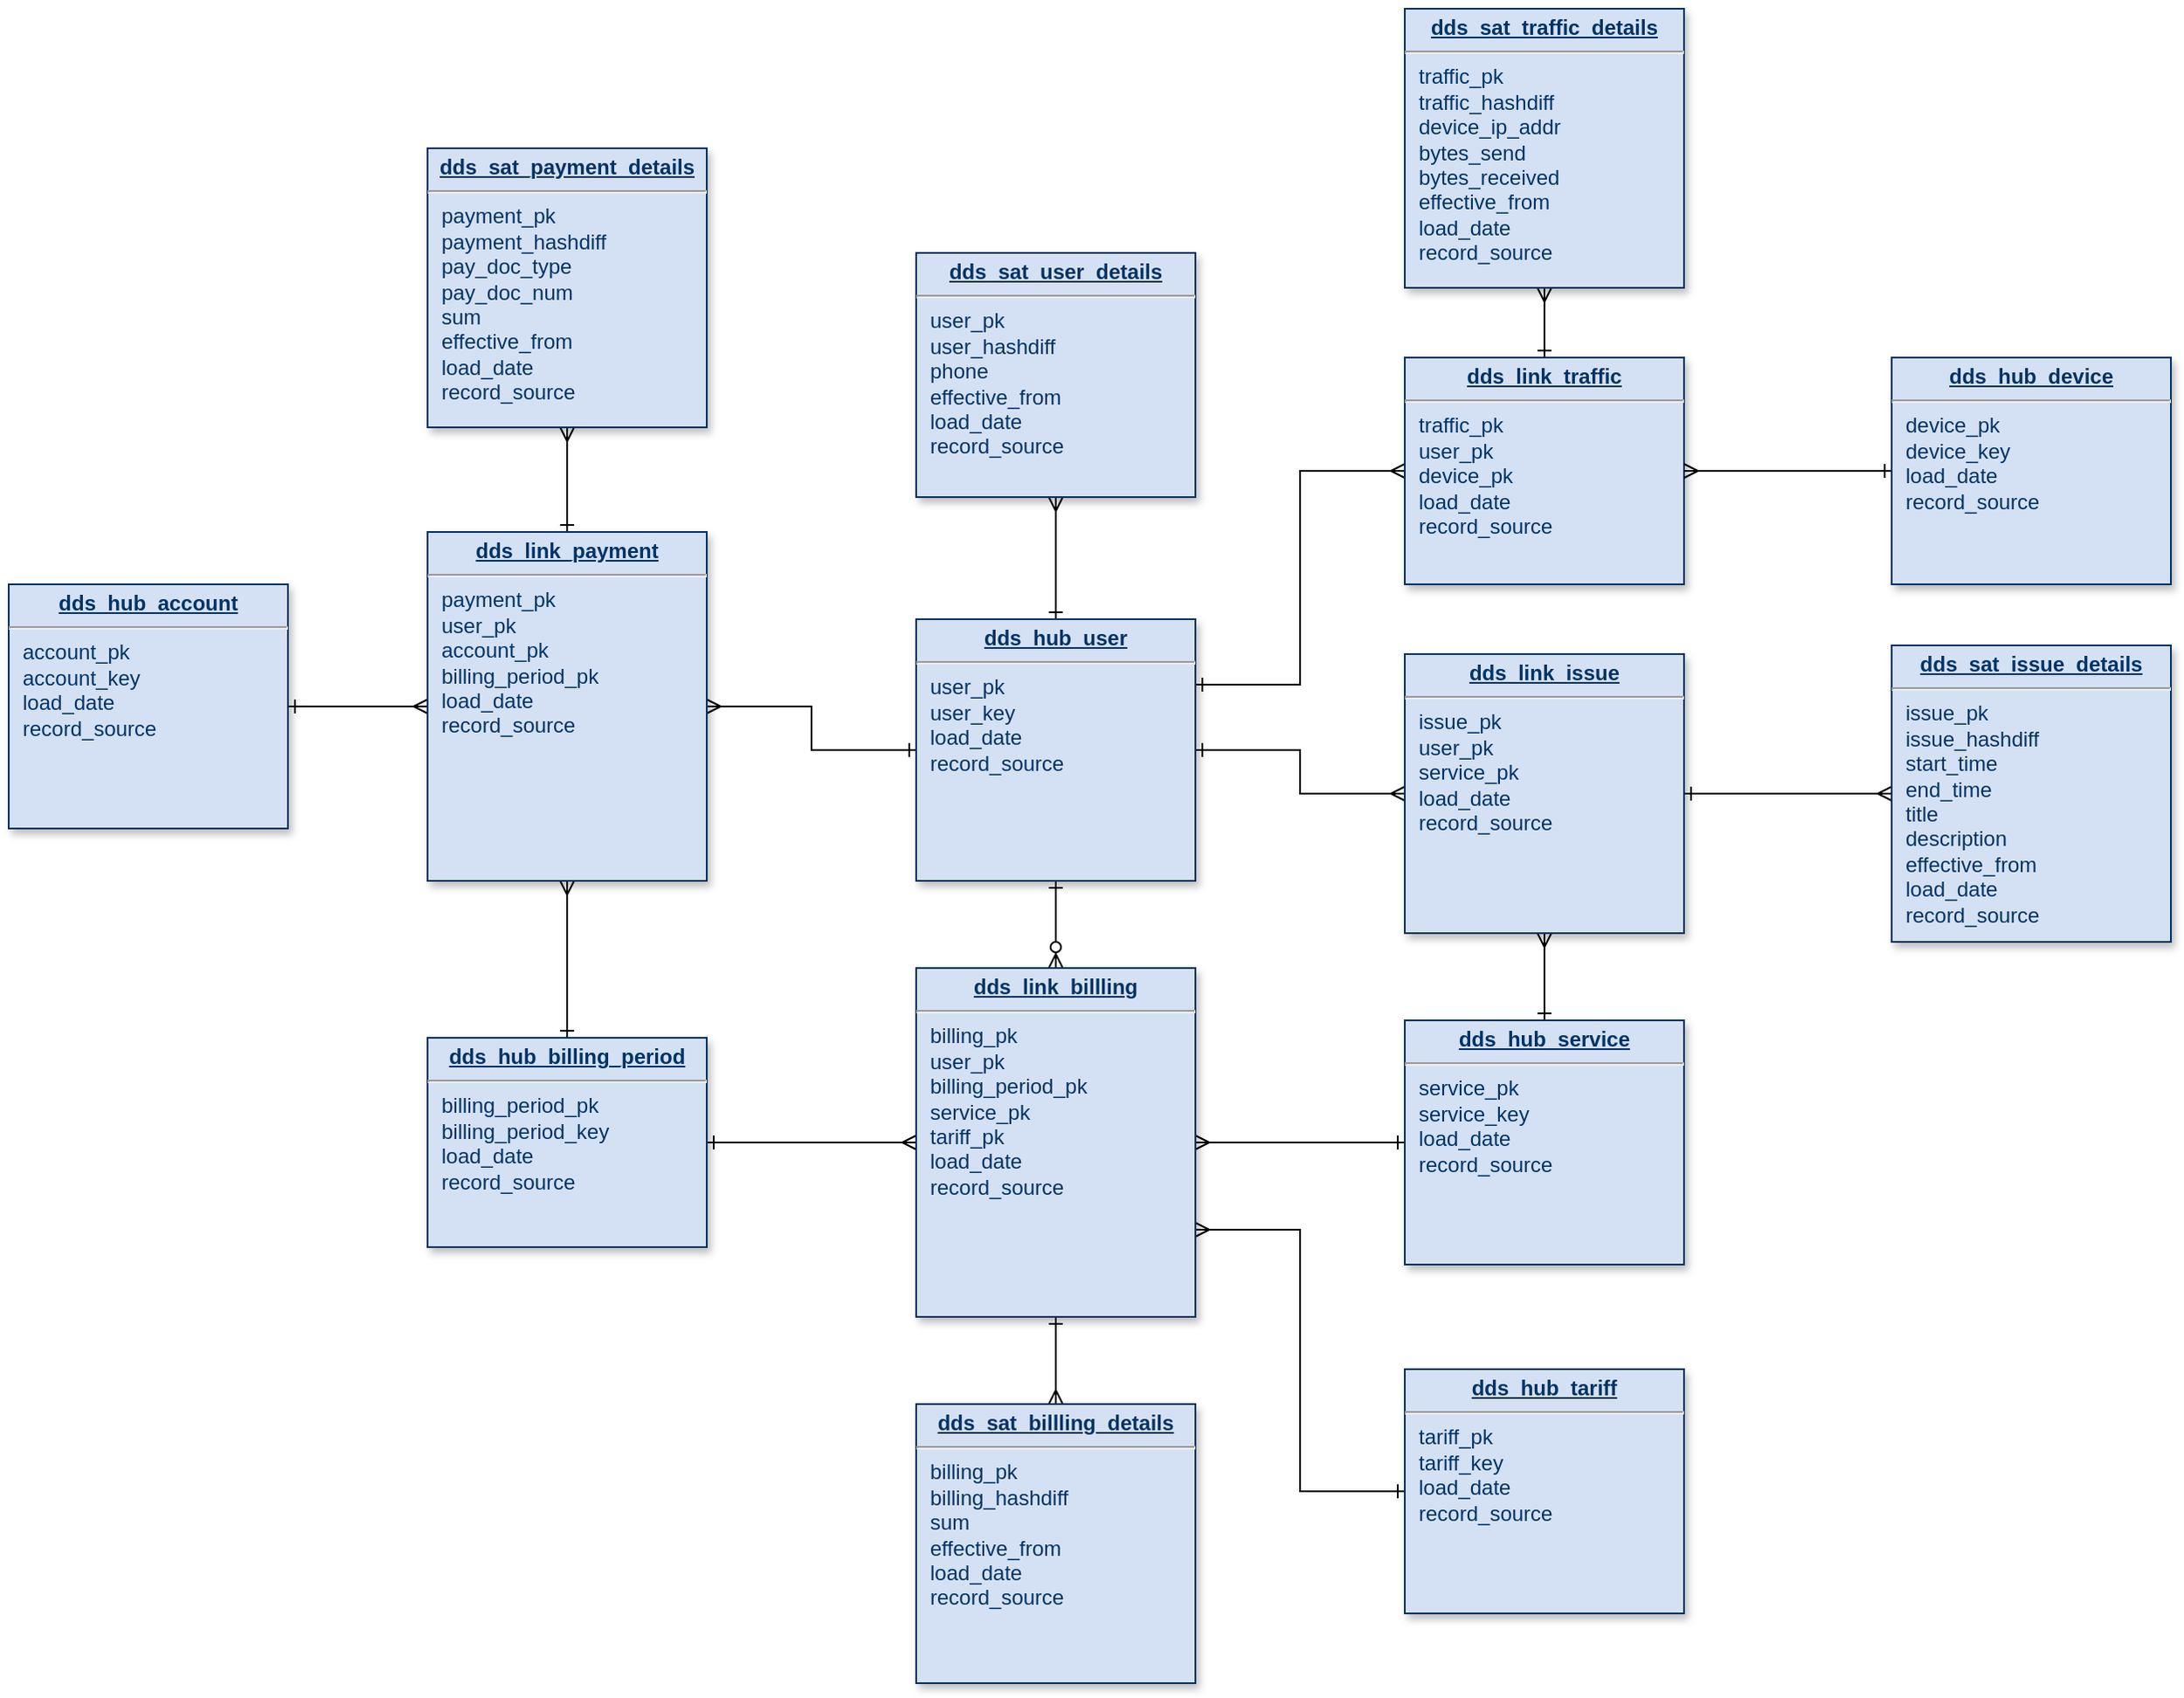 <mxfile version="14.6.1" type="device"><diagram name="Page-1" id="efa7a0a1-bf9b-a30e-e6df-94a7791c09e9"><mxGraphModel dx="1350" dy="804" grid="1" gridSize="10" guides="1" tooltips="1" connect="1" arrows="1" fold="1" page="1" pageScale="1" pageWidth="826" pageHeight="1169" background="#ffffff" math="0" shadow="0"><root><mxCell id="0"/><mxCell id="1" parent="0"/><mxCell id="wcHGb2fPxgw_pSN6tbh8-22" style="edgeStyle=orthogonalEdgeStyle;rounded=0;orthogonalLoop=1;jettySize=auto;html=1;entryX=0.5;entryY=0;entryDx=0;entryDy=0;startArrow=ERone;startFill=0;endArrow=ERzeroToMany;endFill=1;" edge="1" parent="1" source="osu4zQqXLZGKp-EaHMe_-114" target="wcHGb2fPxgw_pSN6tbh8-12"><mxGeometry relative="1" as="geometry"/></mxCell><mxCell id="wcHGb2fPxgw_pSN6tbh8-44" style="edgeStyle=orthogonalEdgeStyle;rounded=0;orthogonalLoop=1;jettySize=auto;html=1;entryX=1;entryY=0.5;entryDx=0;entryDy=0;startArrow=ERone;startFill=0;endArrow=ERmany;endFill=0;" edge="1" parent="1" source="osu4zQqXLZGKp-EaHMe_-114" target="osu4zQqXLZGKp-EaHMe_-119"><mxGeometry relative="1" as="geometry"/></mxCell><mxCell id="wcHGb2fPxgw_pSN6tbh8-53" style="edgeStyle=orthogonalEdgeStyle;rounded=0;orthogonalLoop=1;jettySize=auto;html=1;entryX=0.5;entryY=1;entryDx=0;entryDy=0;startArrow=ERone;startFill=0;endArrow=ERmany;endFill=0;" edge="1" parent="1" source="osu4zQqXLZGKp-EaHMe_-114" target="wcHGb2fPxgw_pSN6tbh8-1"><mxGeometry relative="1" as="geometry"/></mxCell><mxCell id="wcHGb2fPxgw_pSN6tbh8-57" style="edgeStyle=orthogonalEdgeStyle;rounded=0;orthogonalLoop=1;jettySize=auto;html=1;entryX=0;entryY=0.5;entryDx=0;entryDy=0;startArrow=ERone;startFill=0;endArrow=ERmany;endFill=0;" edge="1" parent="1" source="osu4zQqXLZGKp-EaHMe_-114" target="wcHGb2fPxgw_pSN6tbh8-25"><mxGeometry relative="1" as="geometry"/></mxCell><mxCell id="wcHGb2fPxgw_pSN6tbh8-58" style="edgeStyle=orthogonalEdgeStyle;rounded=0;orthogonalLoop=1;jettySize=auto;html=1;exitX=1;exitY=0.25;exitDx=0;exitDy=0;entryX=0;entryY=0.5;entryDx=0;entryDy=0;startArrow=ERone;startFill=0;endArrow=ERmany;endFill=0;" edge="1" parent="1" source="osu4zQqXLZGKp-EaHMe_-114" target="wcHGb2fPxgw_pSN6tbh8-32"><mxGeometry relative="1" as="geometry"/></mxCell><mxCell id="osu4zQqXLZGKp-EaHMe_-114" value="&lt;p style=&quot;margin: 0px ; margin-top: 4px ; text-align: center ; text-decoration: underline&quot;&gt;&lt;strong&gt;dds_hub_user&lt;br&gt;&lt;/strong&gt;&lt;/p&gt;&lt;hr&gt;&lt;p style=&quot;margin: 0px ; margin-left: 8px&quot;&gt;user_pk&lt;/p&gt;&lt;p style=&quot;margin: 0px ; margin-left: 8px&quot;&gt;user_key&lt;/p&gt;&lt;p style=&quot;margin: 0px ; margin-left: 8px&quot;&gt;load_date&lt;/p&gt;&lt;p style=&quot;margin: 0px ; margin-left: 8px&quot;&gt;record_source&lt;br&gt;&lt;/p&gt;" style="verticalAlign=top;align=left;overflow=fill;fontSize=12;fontFamily=Helvetica;html=1;strokeColor=#003366;shadow=1;fillColor=#D4E1F5;fontColor=#003366" parent="1" vertex="1"><mxGeometry x="600" y="390" width="160" height="150" as="geometry"/></mxCell><mxCell id="wcHGb2fPxgw_pSN6tbh8-20" style="edgeStyle=orthogonalEdgeStyle;rounded=0;orthogonalLoop=1;jettySize=auto;html=1;entryX=0;entryY=0.5;entryDx=0;entryDy=0;startArrow=ERone;startFill=0;endArrow=ERmany;endFill=0;" edge="1" parent="1" source="osu4zQqXLZGKp-EaHMe_-117" target="osu4zQqXLZGKp-EaHMe_-119"><mxGeometry relative="1" as="geometry"/></mxCell><mxCell id="osu4zQqXLZGKp-EaHMe_-117" value="&lt;p style=&quot;margin: 0px ; margin-top: 4px ; text-align: center ; text-decoration: underline&quot;&gt;&lt;strong&gt;dds_hub_account&lt;br&gt;&lt;/strong&gt;&lt;/p&gt;&lt;hr&gt;&lt;p style=&quot;margin: 0px ; margin-left: 8px&quot;&gt;account_pk&lt;/p&gt;&lt;p style=&quot;margin: 0px ; margin-left: 8px&quot;&gt;account_key&lt;/p&gt;&lt;p style=&quot;margin: 0px ; margin-left: 8px&quot;&gt;load_date&lt;/p&gt;&lt;p style=&quot;margin: 0px ; margin-left: 8px&quot;&gt;record_source&lt;br&gt;&lt;/p&gt;" style="verticalAlign=top;align=left;overflow=fill;fontSize=12;fontFamily=Helvetica;html=1;strokeColor=#003366;shadow=1;fillColor=#D4E1F5;fontColor=#003366" parent="1" vertex="1"><mxGeometry x="80" y="370" width="160" height="140" as="geometry"/></mxCell><mxCell id="wcHGb2fPxgw_pSN6tbh8-45" style="edgeStyle=orthogonalEdgeStyle;rounded=0;orthogonalLoop=1;jettySize=auto;html=1;entryX=0.5;entryY=1;entryDx=0;entryDy=0;startArrow=ERone;startFill=0;endArrow=ERmany;endFill=0;" edge="1" parent="1" source="osu4zQqXLZGKp-EaHMe_-118" target="osu4zQqXLZGKp-EaHMe_-119"><mxGeometry relative="1" as="geometry"/></mxCell><mxCell id="wcHGb2fPxgw_pSN6tbh8-46" style="edgeStyle=orthogonalEdgeStyle;rounded=0;orthogonalLoop=1;jettySize=auto;html=1;startArrow=ERone;startFill=0;endArrow=ERmany;endFill=0;" edge="1" parent="1" source="osu4zQqXLZGKp-EaHMe_-118" target="wcHGb2fPxgw_pSN6tbh8-12"><mxGeometry relative="1" as="geometry"/></mxCell><mxCell id="osu4zQqXLZGKp-EaHMe_-118" value="&lt;p style=&quot;margin: 0px ; margin-top: 4px ; text-align: center ; text-decoration: underline&quot;&gt;&lt;strong&gt;dds_hub_billing_period&lt;br&gt;&lt;/strong&gt;&lt;/p&gt;&lt;hr&gt;&lt;p style=&quot;margin: 0px ; margin-left: 8px&quot;&gt;billing_period_pk&lt;/p&gt;&lt;p style=&quot;margin: 0px ; margin-left: 8px&quot;&gt;billing_period_key&lt;/p&gt;&lt;p style=&quot;margin: 0px ; margin-left: 8px&quot;&gt;load_date&lt;/p&gt;&lt;p style=&quot;margin: 0px ; margin-left: 8px&quot;&gt;record_source&lt;br&gt;&lt;/p&gt;" style="verticalAlign=top;align=left;overflow=fill;fontSize=12;fontFamily=Helvetica;html=1;strokeColor=#003366;shadow=1;fillColor=#D4E1F5;fontColor=#003366" parent="1" vertex="1"><mxGeometry x="320" y="630" width="160" height="120" as="geometry"/></mxCell><mxCell id="wcHGb2fPxgw_pSN6tbh8-43" style="edgeStyle=orthogonalEdgeStyle;rounded=0;orthogonalLoop=1;jettySize=auto;html=1;entryX=0.5;entryY=1;entryDx=0;entryDy=0;startArrow=ERone;startFill=0;endArrow=ERmany;endFill=0;" edge="1" parent="1" source="osu4zQqXLZGKp-EaHMe_-119" target="wcHGb2fPxgw_pSN6tbh8-4"><mxGeometry relative="1" as="geometry"/></mxCell><mxCell id="osu4zQqXLZGKp-EaHMe_-119" value="&lt;p style=&quot;margin: 0px ; margin-top: 4px ; text-align: center ; text-decoration: underline&quot;&gt;&lt;strong&gt;dds_link_payment&lt;br&gt;&lt;/strong&gt;&lt;/p&gt;&lt;hr&gt;&lt;p style=&quot;margin: 0px ; margin-left: 8px&quot;&gt;payment_pk&lt;/p&gt;&lt;p style=&quot;margin: 0px ; margin-left: 8px&quot;&gt;user_pk&lt;/p&gt;&lt;p style=&quot;margin: 0px ; margin-left: 8px&quot;&gt;account_pk&lt;/p&gt;&lt;p style=&quot;margin: 0px ; margin-left: 8px&quot;&gt;billing_period_pk&lt;/p&gt;&lt;p style=&quot;margin: 0px ; margin-left: 8px&quot;&gt;load_date&lt;/p&gt;&lt;p style=&quot;margin: 0px ; margin-left: 8px&quot;&gt;record_source&lt;br&gt;&lt;/p&gt;" style="verticalAlign=top;align=left;overflow=fill;fontSize=12;fontFamily=Helvetica;html=1;strokeColor=#003366;shadow=1;fillColor=#D4E1F5;fontColor=#003366" parent="1" vertex="1"><mxGeometry x="320" y="340" width="160" height="200" as="geometry"/></mxCell><mxCell id="wcHGb2fPxgw_pSN6tbh8-1" value="&lt;p style=&quot;margin: 0px ; margin-top: 4px ; text-align: center ; text-decoration: underline&quot;&gt;&lt;strong&gt;dds_sat_user_details&lt;br&gt;&lt;/strong&gt;&lt;/p&gt;&lt;hr&gt;&lt;p style=&quot;margin: 0px ; margin-left: 8px&quot;&gt;user_pk&lt;/p&gt;&lt;p style=&quot;margin: 0px ; margin-left: 8px&quot;&gt;user_hashdiff&lt;br&gt;&lt;/p&gt;&lt;p style=&quot;margin: 0px ; margin-left: 8px&quot;&gt;phone&lt;/p&gt;&lt;p style=&quot;margin: 0px ; margin-left: 8px&quot;&gt;effective_from&lt;br&gt;&lt;/p&gt;&lt;p style=&quot;margin: 0px ; margin-left: 8px&quot;&gt;load_date&lt;/p&gt;&lt;p style=&quot;margin: 0px ; margin-left: 8px&quot;&gt;record_source&lt;br&gt;&lt;/p&gt;" style="verticalAlign=top;align=left;overflow=fill;fontSize=12;fontFamily=Helvetica;html=1;strokeColor=#003366;shadow=1;fillColor=#D4E1F5;fontColor=#003366" vertex="1" parent="1"><mxGeometry x="600" y="180" width="160" height="140" as="geometry"/></mxCell><mxCell id="wcHGb2fPxgw_pSN6tbh8-4" value="&lt;p style=&quot;margin: 0px ; margin-top: 4px ; text-align: center ; text-decoration: underline&quot;&gt;&lt;strong&gt;dds_sat_payment_details&lt;br&gt;&lt;/strong&gt;&lt;/p&gt;&lt;hr&gt;&lt;p style=&quot;margin: 0px ; margin-left: 8px&quot;&gt;payment_pk&lt;/p&gt;&lt;p style=&quot;margin: 0px ; margin-left: 8px&quot;&gt;payment_hashdiff&lt;br&gt;&lt;/p&gt;&lt;p style=&quot;margin: 0px ; margin-left: 8px&quot;&gt;pay_doc_type&lt;/p&gt;&lt;p style=&quot;margin: 0px ; margin-left: 8px&quot;&gt;pay_doc_num&lt;/p&gt;&lt;p style=&quot;margin: 0px ; margin-left: 8px&quot;&gt;sum&lt;/p&gt;&lt;p style=&quot;margin: 0px ; margin-left: 8px&quot;&gt;effective_from&lt;/p&gt;&lt;p style=&quot;margin: 0px ; margin-left: 8px&quot;&gt;load_date&lt;br&gt;&lt;/p&gt;&lt;p style=&quot;margin: 0px ; margin-left: 8px&quot;&gt;record_source&lt;br&gt;&lt;/p&gt;" style="verticalAlign=top;align=left;overflow=fill;fontSize=12;fontFamily=Helvetica;html=1;strokeColor=#003366;shadow=1;fillColor=#D4E1F5;fontColor=#003366" vertex="1" parent="1"><mxGeometry x="320" y="120" width="160" height="160" as="geometry"/></mxCell><mxCell id="wcHGb2fPxgw_pSN6tbh8-49" style="edgeStyle=orthogonalEdgeStyle;rounded=0;orthogonalLoop=1;jettySize=auto;html=1;entryX=1;entryY=0.5;entryDx=0;entryDy=0;startArrow=ERone;startFill=0;endArrow=ERmany;endFill=0;" edge="1" parent="1" source="wcHGb2fPxgw_pSN6tbh8-10" target="wcHGb2fPxgw_pSN6tbh8-12"><mxGeometry relative="1" as="geometry"/></mxCell><mxCell id="wcHGb2fPxgw_pSN6tbh8-50" style="edgeStyle=orthogonalEdgeStyle;rounded=0;orthogonalLoop=1;jettySize=auto;html=1;entryX=0.5;entryY=1;entryDx=0;entryDy=0;startArrow=ERone;startFill=0;endArrow=ERmany;endFill=0;" edge="1" parent="1" source="wcHGb2fPxgw_pSN6tbh8-10" target="wcHGb2fPxgw_pSN6tbh8-25"><mxGeometry relative="1" as="geometry"/></mxCell><mxCell id="wcHGb2fPxgw_pSN6tbh8-10" value="&lt;p style=&quot;margin: 0px ; margin-top: 4px ; text-align: center ; text-decoration: underline&quot;&gt;&lt;strong&gt;dds_hub_service&lt;br&gt;&lt;/strong&gt;&lt;/p&gt;&lt;hr&gt;&lt;p style=&quot;margin: 0px ; margin-left: 8px&quot;&gt;service_pk&lt;/p&gt;&lt;p style=&quot;margin: 0px ; margin-left: 8px&quot;&gt;service_key&lt;/p&gt;&lt;p style=&quot;margin: 0px ; margin-left: 8px&quot;&gt;load_date&lt;/p&gt;&lt;p style=&quot;margin: 0px ; margin-left: 8px&quot;&gt;record_source&lt;br&gt;&lt;/p&gt;" style="verticalAlign=top;align=left;overflow=fill;fontSize=12;fontFamily=Helvetica;html=1;strokeColor=#003366;shadow=1;fillColor=#D4E1F5;fontColor=#003366" vertex="1" parent="1"><mxGeometry x="880" y="620" width="160" height="140" as="geometry"/></mxCell><mxCell id="wcHGb2fPxgw_pSN6tbh8-48" style="edgeStyle=orthogonalEdgeStyle;rounded=0;orthogonalLoop=1;jettySize=auto;html=1;entryX=1;entryY=0.75;entryDx=0;entryDy=0;startArrow=ERone;startFill=0;endArrow=ERmany;endFill=0;" edge="1" parent="1" source="wcHGb2fPxgw_pSN6tbh8-11" target="wcHGb2fPxgw_pSN6tbh8-12"><mxGeometry relative="1" as="geometry"/></mxCell><mxCell id="wcHGb2fPxgw_pSN6tbh8-11" value="&lt;p style=&quot;margin: 0px ; margin-top: 4px ; text-align: center ; text-decoration: underline&quot;&gt;&lt;strong&gt;dds_hub_tariff&lt;br&gt;&lt;/strong&gt;&lt;/p&gt;&lt;hr&gt;&lt;p style=&quot;margin: 0px ; margin-left: 8px&quot;&gt;tariff_pk&lt;/p&gt;&lt;p style=&quot;margin: 0px ; margin-left: 8px&quot;&gt;tariff_key&lt;/p&gt;&lt;p style=&quot;margin: 0px ; margin-left: 8px&quot;&gt;load_date&lt;/p&gt;&lt;p style=&quot;margin: 0px ; margin-left: 8px&quot;&gt;record_source&lt;br&gt;&lt;/p&gt;" style="verticalAlign=top;align=left;overflow=fill;fontSize=12;fontFamily=Helvetica;html=1;strokeColor=#003366;shadow=1;fillColor=#D4E1F5;fontColor=#003366" vertex="1" parent="1"><mxGeometry x="880" y="820" width="160" height="140" as="geometry"/></mxCell><mxCell id="wcHGb2fPxgw_pSN6tbh8-47" style="edgeStyle=orthogonalEdgeStyle;rounded=0;orthogonalLoop=1;jettySize=auto;html=1;startArrow=ERone;startFill=0;endArrow=ERmany;endFill=0;" edge="1" parent="1" source="wcHGb2fPxgw_pSN6tbh8-12" target="wcHGb2fPxgw_pSN6tbh8-15"><mxGeometry relative="1" as="geometry"/></mxCell><mxCell id="wcHGb2fPxgw_pSN6tbh8-12" value="&lt;p style=&quot;margin: 0px ; margin-top: 4px ; text-align: center ; text-decoration: underline&quot;&gt;&lt;strong&gt;dds_link_billling&lt;br&gt;&lt;/strong&gt;&lt;/p&gt;&lt;hr&gt;&lt;p style=&quot;margin: 0px ; margin-left: 8px&quot;&gt;billing_pk&lt;/p&gt;&lt;p style=&quot;margin: 0px ; margin-left: 8px&quot;&gt;user_pk&lt;/p&gt;&lt;p style=&quot;margin: 0px ; margin-left: 8px&quot;&gt;billing_period_pk&lt;br&gt;&lt;/p&gt;&lt;p style=&quot;margin: 0px ; margin-left: 8px&quot;&gt;service_pk&lt;/p&gt;&lt;p style=&quot;margin: 0px ; margin-left: 8px&quot;&gt;tariff_pk&lt;br&gt;&lt;/p&gt;&lt;p style=&quot;margin: 0px ; margin-left: 8px&quot;&gt;load_date&lt;/p&gt;&lt;p style=&quot;margin: 0px ; margin-left: 8px&quot;&gt;record_source&lt;br&gt;&lt;/p&gt;" style="verticalAlign=top;align=left;overflow=fill;fontSize=12;fontFamily=Helvetica;html=1;strokeColor=#003366;shadow=1;fillColor=#D4E1F5;fontColor=#003366" vertex="1" parent="1"><mxGeometry x="600" y="590" width="160" height="200" as="geometry"/></mxCell><mxCell id="wcHGb2fPxgw_pSN6tbh8-15" value="&lt;p style=&quot;margin: 0px ; margin-top: 4px ; text-align: center ; text-decoration: underline&quot;&gt;&lt;strong&gt;dds_sat_billling_details&lt;br&gt;&lt;/strong&gt;&lt;/p&gt;&lt;hr&gt;&lt;p style=&quot;margin: 0px ; margin-left: 8px&quot;&gt;billing_pk&lt;/p&gt;&lt;p style=&quot;margin: 0px ; margin-left: 8px&quot;&gt;billing_hashdiff&lt;br&gt;&lt;/p&gt;&lt;p style=&quot;margin: 0px ; margin-left: 8px&quot;&gt;sum&lt;br&gt;&lt;/p&gt;&lt;p style=&quot;margin: 0px ; margin-left: 8px&quot;&gt;effective_from&lt;br&gt;&lt;/p&gt;&lt;p style=&quot;margin: 0px ; margin-left: 8px&quot;&gt;load_date&lt;/p&gt;&lt;p style=&quot;margin: 0px ; margin-left: 8px&quot;&gt;record_source&lt;br&gt;&lt;/p&gt;" style="verticalAlign=top;align=left;overflow=fill;fontSize=12;fontFamily=Helvetica;html=1;strokeColor=#003366;shadow=1;fillColor=#D4E1F5;fontColor=#003366" vertex="1" parent="1"><mxGeometry x="600" y="840" width="160" height="160" as="geometry"/></mxCell><mxCell id="wcHGb2fPxgw_pSN6tbh8-55" style="edgeStyle=orthogonalEdgeStyle;rounded=0;orthogonalLoop=1;jettySize=auto;html=1;startArrow=ERone;startFill=0;endArrow=ERmany;endFill=0;" edge="1" parent="1" source="wcHGb2fPxgw_pSN6tbh8-25" target="wcHGb2fPxgw_pSN6tbh8-30"><mxGeometry relative="1" as="geometry"/></mxCell><mxCell id="wcHGb2fPxgw_pSN6tbh8-25" value="&lt;p style=&quot;margin: 0px ; margin-top: 4px ; text-align: center ; text-decoration: underline&quot;&gt;&lt;strong&gt;dds_link_issue&lt;br&gt;&lt;/strong&gt;&lt;/p&gt;&lt;hr&gt;&lt;p style=&quot;margin: 0px ; margin-left: 8px&quot;&gt;issue_pk&lt;/p&gt;&lt;p style=&quot;margin: 0px ; margin-left: 8px&quot;&gt;user_pk&lt;/p&gt;&lt;p style=&quot;margin: 0px ; margin-left: 8px&quot;&gt;service_pk&lt;br&gt;&lt;/p&gt;&lt;p style=&quot;margin: 0px ; margin-left: 8px&quot;&gt;load_date&lt;/p&gt;&lt;p style=&quot;margin: 0px ; margin-left: 8px&quot;&gt;record_source&lt;br&gt;&lt;/p&gt;" style="verticalAlign=top;align=left;overflow=fill;fontSize=12;fontFamily=Helvetica;html=1;strokeColor=#003366;shadow=1;fillColor=#D4E1F5;fontColor=#003366" vertex="1" parent="1"><mxGeometry x="880" y="410" width="160" height="160" as="geometry"/></mxCell><mxCell id="wcHGb2fPxgw_pSN6tbh8-30" value="&lt;p style=&quot;margin: 0px ; margin-top: 4px ; text-align: center ; text-decoration: underline&quot;&gt;&lt;strong&gt;dds_sat_issue_details&lt;br&gt;&lt;/strong&gt;&lt;/p&gt;&lt;hr&gt;&lt;p style=&quot;margin: 0px ; margin-left: 8px&quot;&gt;issue_pk&lt;/p&gt;&lt;p style=&quot;margin: 0px ; margin-left: 8px&quot;&gt;issue_hashdiff&lt;/p&gt;&lt;p style=&quot;margin: 0px ; margin-left: 8px&quot;&gt;start_time&lt;/p&gt;&lt;p style=&quot;margin: 0px ; margin-left: 8px&quot;&gt;end_time&lt;/p&gt;&lt;p style=&quot;margin: 0px ; margin-left: 8px&quot;&gt;title&lt;/p&gt;&lt;p style=&quot;margin: 0px ; margin-left: 8px&quot;&gt;description&lt;br&gt;&lt;/p&gt;&lt;p style=&quot;margin: 0px ; margin-left: 8px&quot;&gt;effective_from&lt;br&gt;&lt;/p&gt;&lt;p style=&quot;margin: 0px ; margin-left: 8px&quot;&gt;load_date&lt;/p&gt;&lt;p style=&quot;margin: 0px ; margin-left: 8px&quot;&gt;record_source&lt;br&gt;&lt;/p&gt;" style="verticalAlign=top;align=left;overflow=fill;fontSize=12;fontFamily=Helvetica;html=1;strokeColor=#003366;shadow=1;fillColor=#D4E1F5;fontColor=#003366" vertex="1" parent="1"><mxGeometry x="1159" y="405" width="160" height="170" as="geometry"/></mxCell><mxCell id="wcHGb2fPxgw_pSN6tbh8-59" style="edgeStyle=orthogonalEdgeStyle;rounded=0;orthogonalLoop=1;jettySize=auto;html=1;entryX=0.5;entryY=1;entryDx=0;entryDy=0;startArrow=ERone;startFill=0;endArrow=ERmany;endFill=0;" edge="1" parent="1" source="wcHGb2fPxgw_pSN6tbh8-32" target="wcHGb2fPxgw_pSN6tbh8-39"><mxGeometry relative="1" as="geometry"/></mxCell><mxCell id="wcHGb2fPxgw_pSN6tbh8-32" value="&lt;p style=&quot;margin: 0px ; margin-top: 4px ; text-align: center ; text-decoration: underline&quot;&gt;&lt;strong&gt;dds_link_traffic&lt;br&gt;&lt;/strong&gt;&lt;/p&gt;&lt;hr&gt;&lt;p style=&quot;margin: 0px ; margin-left: 8px&quot;&gt;traffic_pk&lt;/p&gt;&lt;p style=&quot;margin: 0px ; margin-left: 8px&quot;&gt;user_pk&lt;/p&gt;&lt;p style=&quot;margin: 0px ; margin-left: 8px&quot;&gt;device_pk&lt;br&gt;&lt;/p&gt;&lt;p style=&quot;margin: 0px ; margin-left: 8px&quot;&gt;load_date&lt;/p&gt;&lt;p style=&quot;margin: 0px ; margin-left: 8px&quot;&gt;record_source&lt;br&gt;&lt;/p&gt;" style="verticalAlign=top;align=left;overflow=fill;fontSize=12;fontFamily=Helvetica;html=1;strokeColor=#003366;shadow=1;fillColor=#D4E1F5;fontColor=#003366" vertex="1" parent="1"><mxGeometry x="880" y="240" width="160" height="130" as="geometry"/></mxCell><mxCell id="wcHGb2fPxgw_pSN6tbh8-39" value="&lt;p style=&quot;margin: 0px ; margin-top: 4px ; text-align: center ; text-decoration: underline&quot;&gt;&lt;strong&gt;dds_sat_traffic_details&lt;br&gt;&lt;/strong&gt;&lt;/p&gt;&lt;hr&gt;&lt;p style=&quot;margin: 0px ; margin-left: 8px&quot;&gt;traffic_pk&lt;/p&gt;&lt;p style=&quot;margin: 0px ; margin-left: 8px&quot;&gt;traffic_hashdiff&lt;br&gt;&lt;/p&gt;&lt;p style=&quot;margin: 0px ; margin-left: 8px&quot;&gt;device_ip_addr&lt;/p&gt;&lt;p style=&quot;margin: 0px ; margin-left: 8px&quot;&gt;bytes_send&lt;/p&gt;&lt;p style=&quot;margin: 0px ; margin-left: 8px&quot;&gt;bytes_received&lt;br&gt;&lt;/p&gt;&lt;p style=&quot;margin: 0px ; margin-left: 8px&quot;&gt;effective_from&lt;br&gt;&lt;/p&gt;&lt;p style=&quot;margin: 0px ; margin-left: 8px&quot;&gt;load_date&lt;/p&gt;&lt;p style=&quot;margin: 0px ; margin-left: 8px&quot;&gt;record_source&lt;br&gt;&lt;/p&gt;" style="verticalAlign=top;align=left;overflow=fill;fontSize=12;fontFamily=Helvetica;html=1;strokeColor=#003366;shadow=1;fillColor=#D4E1F5;fontColor=#003366" vertex="1" parent="1"><mxGeometry x="880" y="40" width="160" height="160" as="geometry"/></mxCell><mxCell id="wcHGb2fPxgw_pSN6tbh8-54" style="edgeStyle=orthogonalEdgeStyle;rounded=0;orthogonalLoop=1;jettySize=auto;html=1;startArrow=ERone;startFill=0;endArrow=ERmany;endFill=0;" edge="1" parent="1" source="wcHGb2fPxgw_pSN6tbh8-40" target="wcHGb2fPxgw_pSN6tbh8-32"><mxGeometry relative="1" as="geometry"/></mxCell><mxCell id="wcHGb2fPxgw_pSN6tbh8-40" value="&lt;p style=&quot;margin: 0px ; margin-top: 4px ; text-align: center ; text-decoration: underline&quot;&gt;&lt;strong&gt;dds_hub_device&lt;br&gt;&lt;/strong&gt;&lt;/p&gt;&lt;hr&gt;&lt;p style=&quot;margin: 0px ; margin-left: 8px&quot;&gt;device_pk&lt;/p&gt;&lt;p style=&quot;margin: 0px ; margin-left: 8px&quot;&gt;device_key&lt;/p&gt;&lt;p style=&quot;margin: 0px ; margin-left: 8px&quot;&gt;load_date&lt;/p&gt;&lt;p style=&quot;margin: 0px ; margin-left: 8px&quot;&gt;record_source&lt;br&gt;&lt;/p&gt;" style="verticalAlign=top;align=left;overflow=fill;fontSize=12;fontFamily=Helvetica;html=1;strokeColor=#003366;shadow=1;fillColor=#D4E1F5;fontColor=#003366" vertex="1" parent="1"><mxGeometry x="1159" y="240" width="160" height="130" as="geometry"/></mxCell></root></mxGraphModel></diagram></mxfile>